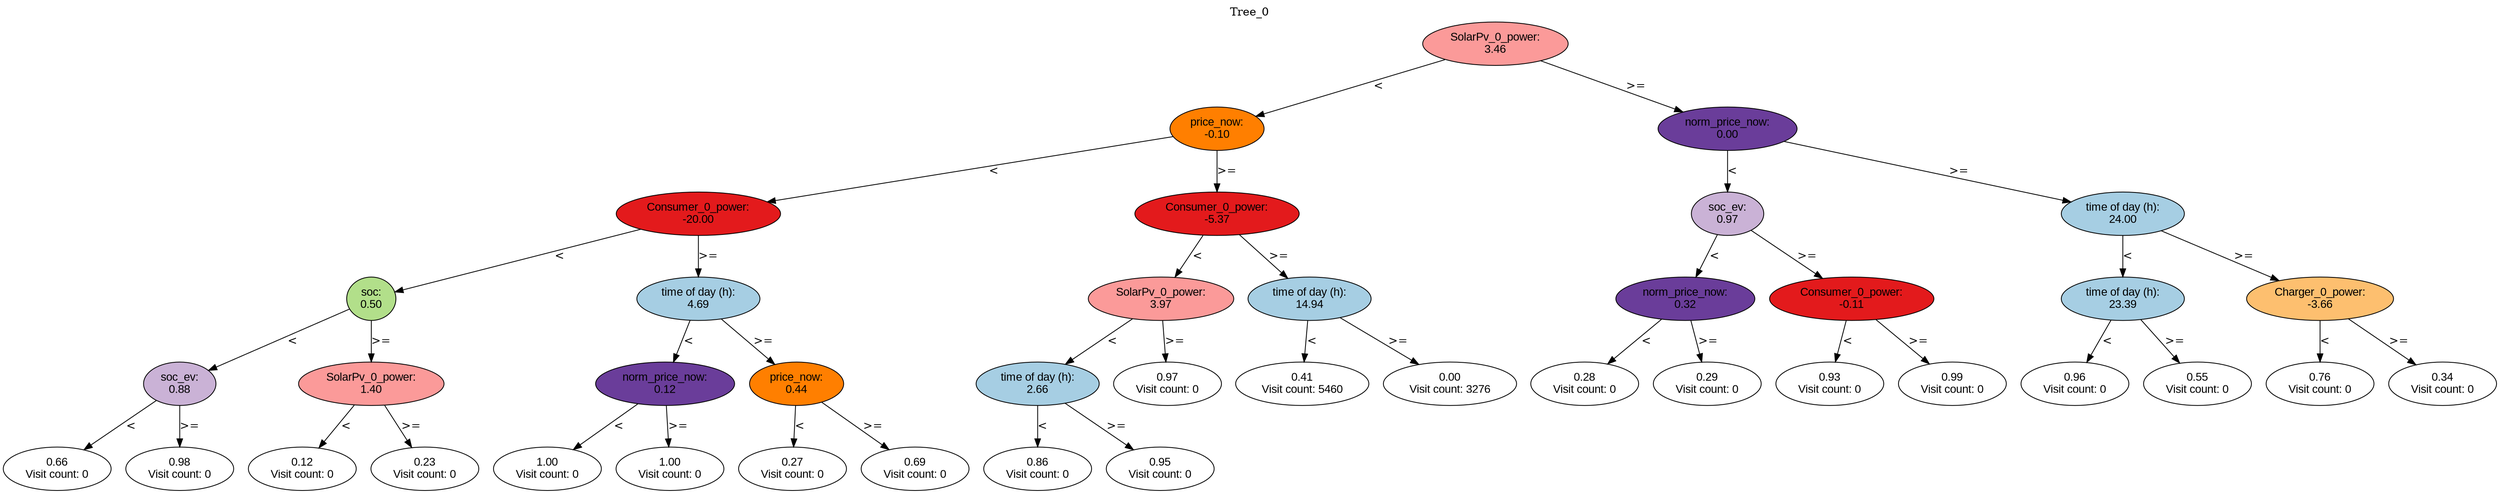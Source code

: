 digraph BST {
    node [fontname="Arial" style=filled colorscheme=paired12];
    0 [ label = "SolarPv_0_power:
3.46" fillcolor=5];
    1 [ label = "price_now:
-0.10" fillcolor=8];
    2 [ label = "Consumer_0_power:
-20.00" fillcolor=6];
    3 [ label = "soc:
0.50" fillcolor=3];
    4 [ label = "soc_ev:
0.88" fillcolor=9];
    5 [ label = "0.66
Visit count: 0" fillcolor=white];
    6 [ label = "0.98
Visit count: 0" fillcolor=white];
    7 [ label = "SolarPv_0_power:
1.40" fillcolor=5];
    8 [ label = "0.12
Visit count: 0" fillcolor=white];
    9 [ label = "0.23
Visit count: 0" fillcolor=white];
    10 [ label = "time of day (h):
4.69" fillcolor=1];
    11 [ label = "norm_price_now:
0.12" fillcolor=10];
    12 [ label = "1.00
Visit count: 0" fillcolor=white];
    13 [ label = "1.00
Visit count: 0" fillcolor=white];
    14 [ label = "price_now:
0.44" fillcolor=8];
    15 [ label = "0.27
Visit count: 0" fillcolor=white];
    16 [ label = "0.69
Visit count: 0" fillcolor=white];
    17 [ label = "Consumer_0_power:
-5.37" fillcolor=6];
    18 [ label = "SolarPv_0_power:
3.97" fillcolor=5];
    19 [ label = "time of day (h):
2.66" fillcolor=1];
    20 [ label = "0.86
Visit count: 0" fillcolor=white];
    21 [ label = "0.95
Visit count: 0" fillcolor=white];
    22 [ label = "0.97
Visit count: 0" fillcolor=white];
    23 [ label = "time of day (h):
14.94" fillcolor=1];
    24 [ label = "0.41
Visit count: 5460" fillcolor=white];
    25 [ label = "0.00
Visit count: 3276" fillcolor=white];
    26 [ label = "norm_price_now:
0.00" fillcolor=10];
    27 [ label = "soc_ev:
0.97" fillcolor=9];
    28 [ label = "norm_price_now:
0.32" fillcolor=10];
    29 [ label = "0.28
Visit count: 0" fillcolor=white];
    30 [ label = "0.29
Visit count: 0" fillcolor=white];
    31 [ label = "Consumer_0_power:
-0.11" fillcolor=6];
    32 [ label = "0.93
Visit count: 0" fillcolor=white];
    33 [ label = "0.99
Visit count: 0" fillcolor=white];
    34 [ label = "time of day (h):
24.00" fillcolor=1];
    35 [ label = "time of day (h):
23.39" fillcolor=1];
    36 [ label = "0.96
Visit count: 0" fillcolor=white];
    37 [ label = "0.55
Visit count: 0" fillcolor=white];
    38 [ label = "Charger_0_power:
-3.66" fillcolor=7];
    39 [ label = "0.76
Visit count: 0" fillcolor=white];
    40 [ label = "0.34
Visit count: 0" fillcolor=white];

    0  -> 1[ label = "<"];
    0  -> 26[ label = ">="];
    1  -> 2[ label = "<"];
    1  -> 17[ label = ">="];
    2  -> 3[ label = "<"];
    2  -> 10[ label = ">="];
    3  -> 4[ label = "<"];
    3  -> 7[ label = ">="];
    4  -> 5[ label = "<"];
    4  -> 6[ label = ">="];
    7  -> 8[ label = "<"];
    7  -> 9[ label = ">="];
    10  -> 11[ label = "<"];
    10  -> 14[ label = ">="];
    11  -> 12[ label = "<"];
    11  -> 13[ label = ">="];
    14  -> 15[ label = "<"];
    14  -> 16[ label = ">="];
    17  -> 18[ label = "<"];
    17  -> 23[ label = ">="];
    18  -> 19[ label = "<"];
    18  -> 22[ label = ">="];
    19  -> 20[ label = "<"];
    19  -> 21[ label = ">="];
    23  -> 24[ label = "<"];
    23  -> 25[ label = ">="];
    26  -> 27[ label = "<"];
    26  -> 34[ label = ">="];
    27  -> 28[ label = "<"];
    27  -> 31[ label = ">="];
    28  -> 29[ label = "<"];
    28  -> 30[ label = ">="];
    31  -> 32[ label = "<"];
    31  -> 33[ label = ">="];
    34  -> 35[ label = "<"];
    34  -> 38[ label = ">="];
    35  -> 36[ label = "<"];
    35  -> 37[ label = ">="];
    38  -> 39[ label = "<"];
    38  -> 40[ label = ">="];

    labelloc="t";
    label="Tree_0";
}